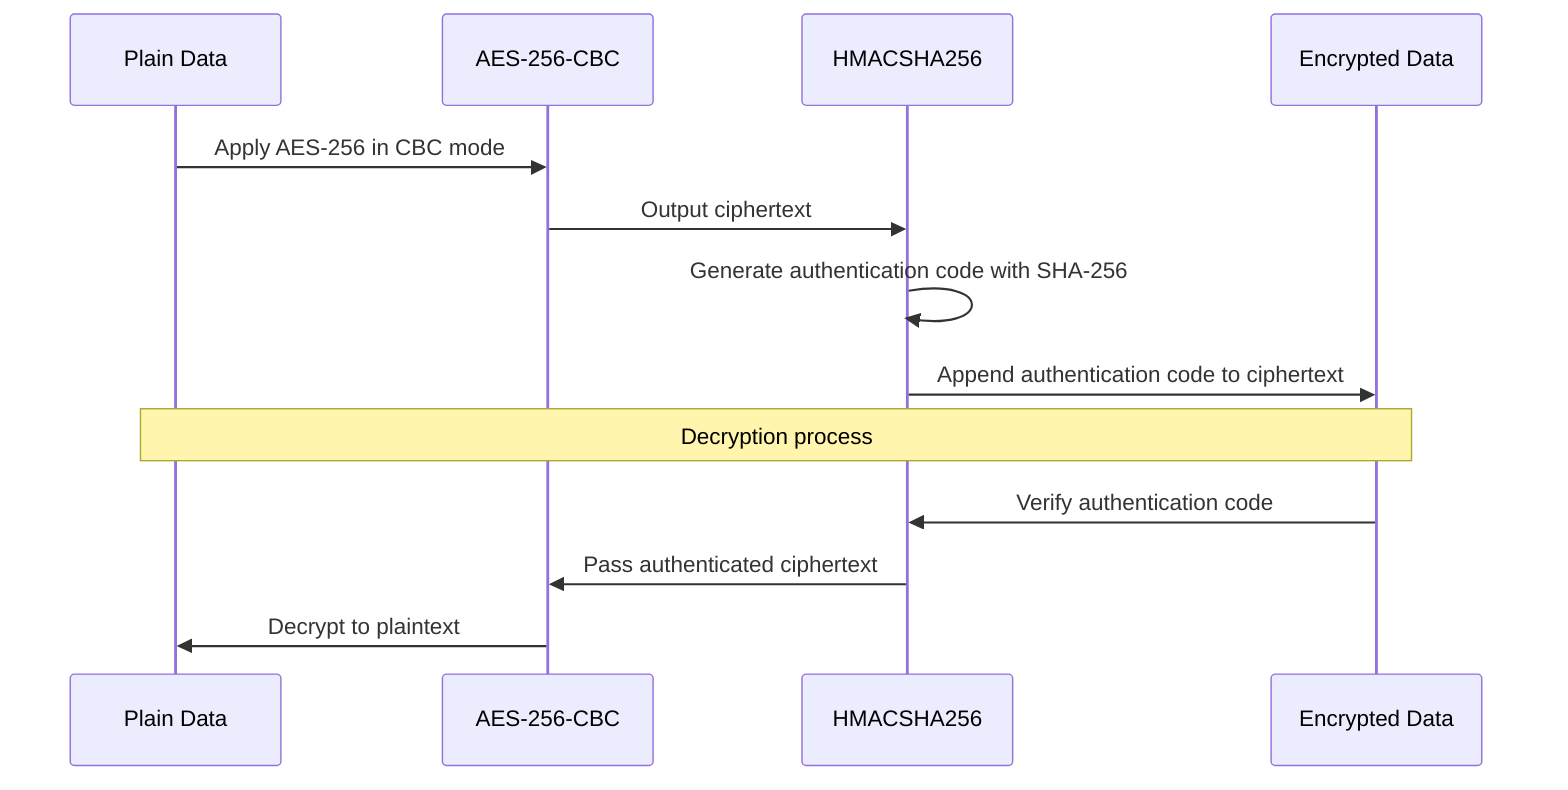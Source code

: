 sequenceDiagram
    participant Data as Plain Data
    participant AES as AES-256-CBC
    participant HMAC as HMACSHA256
    participant Encrypted as Encrypted Data
    
    Data->>AES: Apply AES-256 in CBC mode
    AES->>HMAC: Output ciphertext
    HMAC->>HMAC: Generate authentication code with SHA-256
    HMAC->>Encrypted: Append authentication code to ciphertext
    
    Note over Data,Encrypted: Decryption process
    
    Encrypted->>HMAC: Verify authentication code
    HMAC->>AES: Pass authenticated ciphertext
    AES->>Data: Decrypt to plaintext